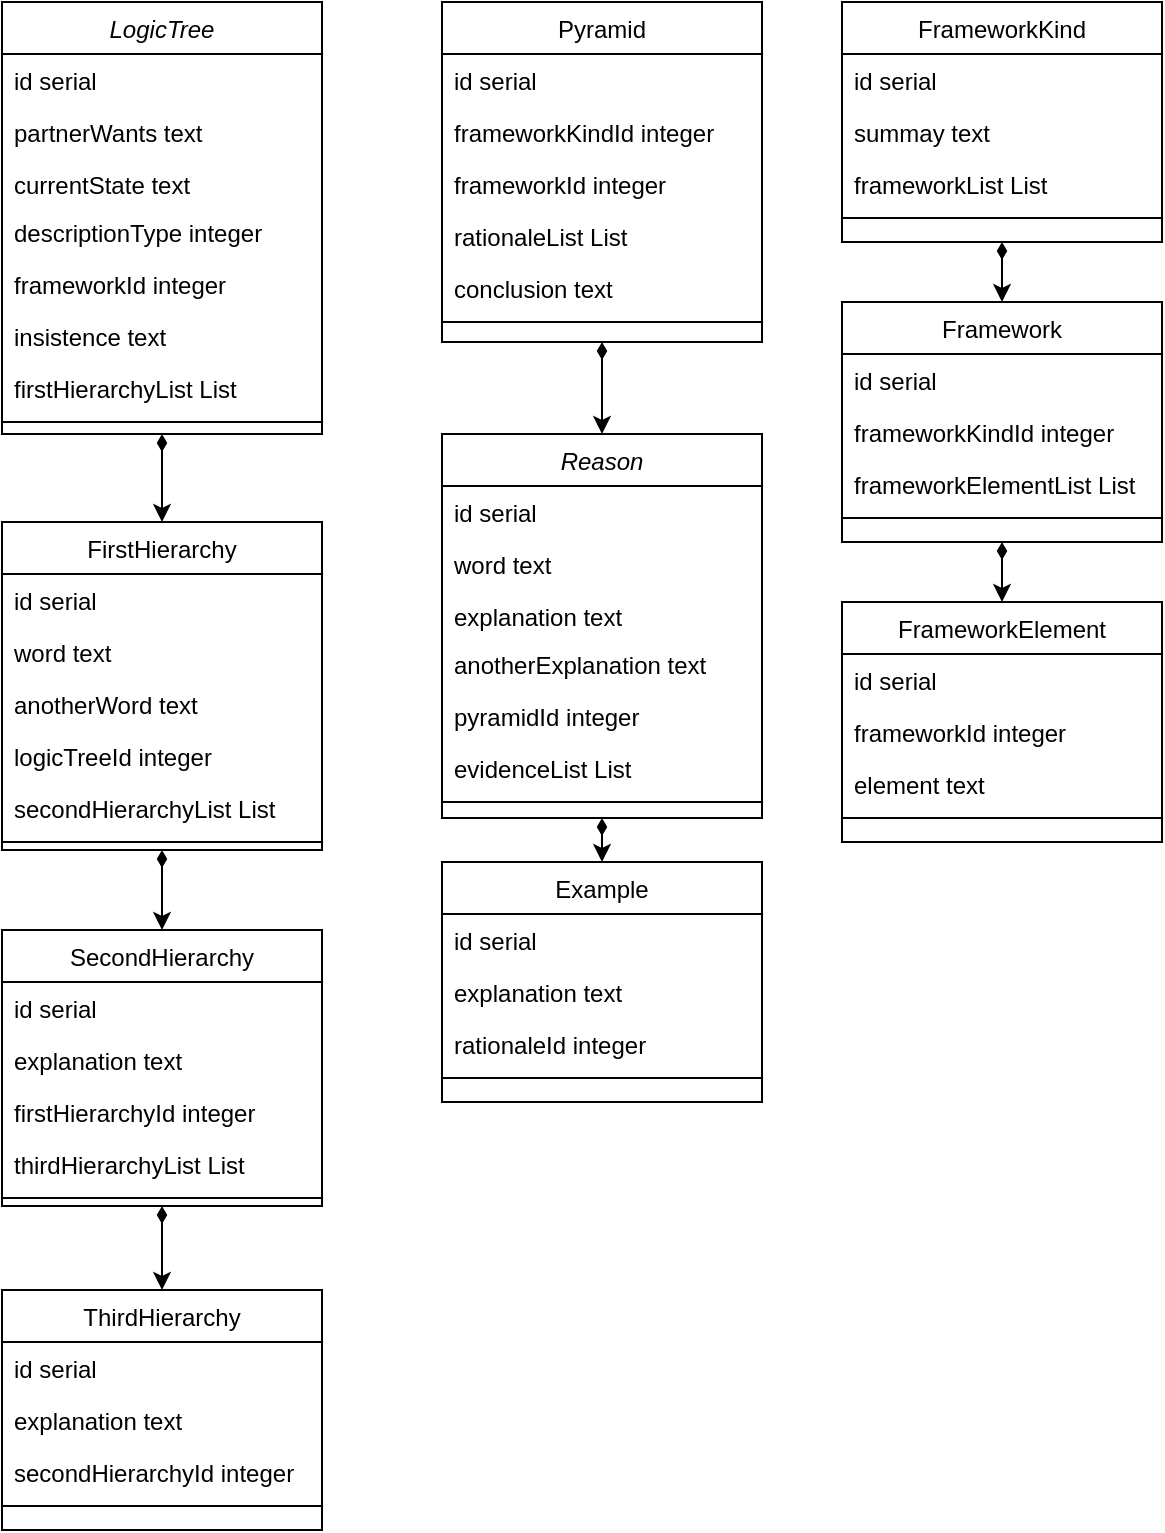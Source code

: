 <mxfile version="13.7.7" type="google"><diagram id="C5RBs43oDa-KdzZeNtuy" name="Page-1"><mxGraphModel dx="1352" dy="777" grid="1" gridSize="10" guides="1" tooltips="1" connect="1" arrows="1" fold="1" page="1" pageScale="1" pageWidth="827" pageHeight="1169" math="0" shadow="0"><root><mxCell id="WIyWlLk6GJQsqaUBKTNV-0"/><mxCell id="WIyWlLk6GJQsqaUBKTNV-1" parent="WIyWlLk6GJQsqaUBKTNV-0"/><mxCell id="zkfFHV4jXpPFQw0GAbJ--0" value="LogicTree" style="swimlane;fontStyle=2;align=center;verticalAlign=top;childLayout=stackLayout;horizontal=1;startSize=26;horizontalStack=0;resizeParent=1;resizeLast=0;collapsible=1;marginBottom=0;rounded=0;shadow=0;strokeWidth=1;" parent="WIyWlLk6GJQsqaUBKTNV-1" vertex="1"><mxGeometry x="90" y="20" width="160" height="216" as="geometry"><mxRectangle x="230" y="140" width="160" height="26" as="alternateBounds"/></mxGeometry></mxCell><mxCell id="zkfFHV4jXpPFQw0GAbJ--1" value="id serial" style="text;align=left;verticalAlign=top;spacingLeft=4;spacingRight=4;overflow=hidden;rotatable=0;points=[[0,0.5],[1,0.5]];portConstraint=eastwest;" parent="zkfFHV4jXpPFQw0GAbJ--0" vertex="1"><mxGeometry y="26" width="160" height="26" as="geometry"/></mxCell><mxCell id="zkfFHV4jXpPFQw0GAbJ--2" value="partnerWants text" style="text;align=left;verticalAlign=top;spacingLeft=4;spacingRight=4;overflow=hidden;rotatable=0;points=[[0,0.5],[1,0.5]];portConstraint=eastwest;rounded=0;shadow=0;html=0;" parent="zkfFHV4jXpPFQw0GAbJ--0" vertex="1"><mxGeometry y="52" width="160" height="26" as="geometry"/></mxCell><mxCell id="zkfFHV4jXpPFQw0GAbJ--3" value="currentState text" style="text;align=left;verticalAlign=top;spacingLeft=4;spacingRight=4;overflow=hidden;rotatable=0;points=[[0,0.5],[1,0.5]];portConstraint=eastwest;rounded=0;shadow=0;html=0;" parent="zkfFHV4jXpPFQw0GAbJ--0" vertex="1"><mxGeometry y="78" width="160" height="24" as="geometry"/></mxCell><mxCell id="84pwex2mqRWcJoHdvn3y-1" value="descriptionType integer" style="text;align=left;verticalAlign=top;spacingLeft=4;spacingRight=4;overflow=hidden;rotatable=0;points=[[0,0.5],[1,0.5]];portConstraint=eastwest;rounded=0;shadow=0;html=0;" parent="zkfFHV4jXpPFQw0GAbJ--0" vertex="1"><mxGeometry y="102" width="160" height="26" as="geometry"/></mxCell><mxCell id="84pwex2mqRWcJoHdvn3y-2" value="frameworkId integer" style="text;align=left;verticalAlign=top;spacingLeft=4;spacingRight=4;overflow=hidden;rotatable=0;points=[[0,0.5],[1,0.5]];portConstraint=eastwest;rounded=0;shadow=0;html=0;" parent="zkfFHV4jXpPFQw0GAbJ--0" vertex="1"><mxGeometry y="128" width="160" height="26" as="geometry"/></mxCell><mxCell id="84pwex2mqRWcJoHdvn3y-3" value="insistence text" style="text;align=left;verticalAlign=top;spacingLeft=4;spacingRight=4;overflow=hidden;rotatable=0;points=[[0,0.5],[1,0.5]];portConstraint=eastwest;rounded=0;shadow=0;html=0;" parent="zkfFHV4jXpPFQw0GAbJ--0" vertex="1"><mxGeometry y="154" width="160" height="26" as="geometry"/></mxCell><mxCell id="84pwex2mqRWcJoHdvn3y-27" value="firstHierarchyList List" style="text;align=left;verticalAlign=top;spacingLeft=4;spacingRight=4;overflow=hidden;rotatable=0;points=[[0,0.5],[1,0.5]];portConstraint=eastwest;rounded=0;shadow=0;html=0;" parent="zkfFHV4jXpPFQw0GAbJ--0" vertex="1"><mxGeometry y="180" width="160" height="26" as="geometry"/></mxCell><mxCell id="zkfFHV4jXpPFQw0GAbJ--4" value="" style="line;html=1;strokeWidth=1;align=left;verticalAlign=middle;spacingTop=-1;spacingLeft=3;spacingRight=3;rotatable=0;labelPosition=right;points=[];portConstraint=eastwest;" parent="zkfFHV4jXpPFQw0GAbJ--0" vertex="1"><mxGeometry y="206" width="160" height="8" as="geometry"/></mxCell><mxCell id="84pwex2mqRWcJoHdvn3y-17" value="" style="endArrow=classic;html=1;exitX=0.5;exitY=1;exitDx=0;exitDy=0;entryX=0.5;entryY=0;entryDx=0;entryDy=0;comic=0;shadow=0;rounded=1;targetPerimeterSpacing=0;startArrow=diamondThin;startFill=1;" parent="WIyWlLk6GJQsqaUBKTNV-1" source="zkfFHV4jXpPFQw0GAbJ--0" target="zkfFHV4jXpPFQw0GAbJ--6" edge="1"><mxGeometry width="50" height="50" relative="1" as="geometry"><mxPoint x="390" y="320" as="sourcePoint"/><mxPoint x="440" y="270" as="targetPoint"/></mxGeometry></mxCell><mxCell id="84pwex2mqRWcJoHdvn3y-18" value="" style="endArrow=classic;html=1;exitX=0.5;exitY=1;exitDx=0;exitDy=0;entryX=0.5;entryY=0;entryDx=0;entryDy=0;comic=0;shadow=0;rounded=1;targetPerimeterSpacing=0;startArrow=diamondThin;startFill=1;" parent="WIyWlLk6GJQsqaUBKTNV-1" source="zkfFHV4jXpPFQw0GAbJ--6" target="84pwex2mqRWcJoHdvn3y-10" edge="1"><mxGeometry width="50" height="50" relative="1" as="geometry"><mxPoint x="169.5" y="524" as="sourcePoint"/><mxPoint x="169.5" y="584" as="targetPoint"/></mxGeometry></mxCell><mxCell id="84pwex2mqRWcJoHdvn3y-26" value="" style="endArrow=classic;html=1;exitX=0.5;exitY=1;exitDx=0;exitDy=0;comic=0;shadow=0;rounded=1;targetPerimeterSpacing=0;startArrow=diamondThin;startFill=1;" parent="WIyWlLk6GJQsqaUBKTNV-1" source="84pwex2mqRWcJoHdvn3y-10" target="84pwex2mqRWcJoHdvn3y-20" edge="1"><mxGeometry width="50" height="50" relative="1" as="geometry"><mxPoint x="290" y="654" as="sourcePoint"/><mxPoint x="290" y="694" as="targetPoint"/></mxGeometry></mxCell><mxCell id="zkfFHV4jXpPFQw0GAbJ--6" value="FirstHierarchy" style="swimlane;fontStyle=0;align=center;verticalAlign=top;childLayout=stackLayout;horizontal=1;startSize=26;horizontalStack=0;resizeParent=1;resizeLast=0;collapsible=1;marginBottom=0;rounded=0;shadow=0;strokeWidth=1;" parent="WIyWlLk6GJQsqaUBKTNV-1" vertex="1"><mxGeometry x="90" y="280" width="160" height="164" as="geometry"><mxRectangle x="130" y="380" width="160" height="26" as="alternateBounds"/></mxGeometry></mxCell><mxCell id="zkfFHV4jXpPFQw0GAbJ--7" value="id serial" style="text;align=left;verticalAlign=top;spacingLeft=4;spacingRight=4;overflow=hidden;rotatable=0;points=[[0,0.5],[1,0.5]];portConstraint=eastwest;" parent="zkfFHV4jXpPFQw0GAbJ--6" vertex="1"><mxGeometry y="26" width="160" height="26" as="geometry"/></mxCell><mxCell id="zkfFHV4jXpPFQw0GAbJ--8" value="word text" style="text;align=left;verticalAlign=top;spacingLeft=4;spacingRight=4;overflow=hidden;rotatable=0;points=[[0,0.5],[1,0.5]];portConstraint=eastwest;rounded=0;shadow=0;html=0;" parent="zkfFHV4jXpPFQw0GAbJ--6" vertex="1"><mxGeometry y="52" width="160" height="26" as="geometry"/></mxCell><mxCell id="84pwex2mqRWcJoHdvn3y-7" value="anotherWord text" style="text;align=left;verticalAlign=top;spacingLeft=4;spacingRight=4;overflow=hidden;rotatable=0;points=[[0,0.5],[1,0.5]];portConstraint=eastwest;rounded=0;shadow=0;html=0;" parent="zkfFHV4jXpPFQw0GAbJ--6" vertex="1"><mxGeometry y="78" width="160" height="26" as="geometry"/></mxCell><mxCell id="84pwex2mqRWcJoHdvn3y-8" value="logicTreeId integer" style="text;align=left;verticalAlign=top;spacingLeft=4;spacingRight=4;overflow=hidden;rotatable=0;points=[[0,0.5],[1,0.5]];portConstraint=eastwest;rounded=0;shadow=0;html=0;" parent="zkfFHV4jXpPFQw0GAbJ--6" vertex="1"><mxGeometry y="104" width="160" height="26" as="geometry"/></mxCell><mxCell id="84pwex2mqRWcJoHdvn3y-9" value="secondHierarchyList List" style="text;align=left;verticalAlign=top;spacingLeft=4;spacingRight=4;overflow=hidden;rotatable=0;points=[[0,0.5],[1,0.5]];portConstraint=eastwest;rounded=0;shadow=0;html=0;" parent="zkfFHV4jXpPFQw0GAbJ--6" vertex="1"><mxGeometry y="130" width="160" height="26" as="geometry"/></mxCell><mxCell id="zkfFHV4jXpPFQw0GAbJ--9" value="" style="line;html=1;strokeWidth=1;align=left;verticalAlign=middle;spacingTop=-1;spacingLeft=3;spacingRight=3;rotatable=0;labelPosition=right;points=[];portConstraint=eastwest;" parent="zkfFHV4jXpPFQw0GAbJ--6" vertex="1"><mxGeometry y="156" width="160" height="8" as="geometry"/></mxCell><mxCell id="84pwex2mqRWcJoHdvn3y-10" value="SecondHierarchy" style="swimlane;fontStyle=0;align=center;verticalAlign=top;childLayout=stackLayout;horizontal=1;startSize=26;horizontalStack=0;resizeParent=1;resizeLast=0;collapsible=1;marginBottom=0;rounded=0;shadow=0;strokeWidth=1;" parent="WIyWlLk6GJQsqaUBKTNV-1" vertex="1"><mxGeometry x="90" y="484" width="160" height="138" as="geometry"><mxRectangle x="130" y="380" width="160" height="26" as="alternateBounds"/></mxGeometry></mxCell><mxCell id="84pwex2mqRWcJoHdvn3y-11" value="id serial" style="text;align=left;verticalAlign=top;spacingLeft=4;spacingRight=4;overflow=hidden;rotatable=0;points=[[0,0.5],[1,0.5]];portConstraint=eastwest;" parent="84pwex2mqRWcJoHdvn3y-10" vertex="1"><mxGeometry y="26" width="160" height="26" as="geometry"/></mxCell><mxCell id="84pwex2mqRWcJoHdvn3y-12" value="explanation text" style="text;align=left;verticalAlign=top;spacingLeft=4;spacingRight=4;overflow=hidden;rotatable=0;points=[[0,0.5],[1,0.5]];portConstraint=eastwest;rounded=0;shadow=0;html=0;" parent="84pwex2mqRWcJoHdvn3y-10" vertex="1"><mxGeometry y="52" width="160" height="26" as="geometry"/></mxCell><mxCell id="84pwex2mqRWcJoHdvn3y-19" value="firstHierarchyId integer" style="text;align=left;verticalAlign=top;spacingLeft=4;spacingRight=4;overflow=hidden;rotatable=0;points=[[0,0.5],[1,0.5]];portConstraint=eastwest;rounded=0;shadow=0;html=0;" parent="84pwex2mqRWcJoHdvn3y-10" vertex="1"><mxGeometry y="78" width="160" height="26" as="geometry"/></mxCell><mxCell id="84pwex2mqRWcJoHdvn3y-15" value="thirdHierarchyList List" style="text;align=left;verticalAlign=top;spacingLeft=4;spacingRight=4;overflow=hidden;rotatable=0;points=[[0,0.5],[1,0.5]];portConstraint=eastwest;rounded=0;shadow=0;html=0;" parent="84pwex2mqRWcJoHdvn3y-10" vertex="1"><mxGeometry y="104" width="160" height="26" as="geometry"/></mxCell><mxCell id="84pwex2mqRWcJoHdvn3y-16" value="" style="line;html=1;strokeWidth=1;align=left;verticalAlign=middle;spacingTop=-1;spacingLeft=3;spacingRight=3;rotatable=0;labelPosition=right;points=[];portConstraint=eastwest;" parent="84pwex2mqRWcJoHdvn3y-10" vertex="1"><mxGeometry y="130" width="160" height="8" as="geometry"/></mxCell><mxCell id="84pwex2mqRWcJoHdvn3y-20" value="ThirdHierarchy" style="swimlane;fontStyle=0;align=center;verticalAlign=top;childLayout=stackLayout;horizontal=1;startSize=26;horizontalStack=0;resizeParent=1;resizeLast=0;collapsible=1;marginBottom=0;rounded=0;shadow=0;strokeWidth=1;" parent="WIyWlLk6GJQsqaUBKTNV-1" vertex="1"><mxGeometry x="90" y="664" width="160" height="120" as="geometry"><mxRectangle x="130" y="380" width="160" height="26" as="alternateBounds"/></mxGeometry></mxCell><mxCell id="84pwex2mqRWcJoHdvn3y-21" value="id serial" style="text;align=left;verticalAlign=top;spacingLeft=4;spacingRight=4;overflow=hidden;rotatable=0;points=[[0,0.5],[1,0.5]];portConstraint=eastwest;" parent="84pwex2mqRWcJoHdvn3y-20" vertex="1"><mxGeometry y="26" width="160" height="26" as="geometry"/></mxCell><mxCell id="84pwex2mqRWcJoHdvn3y-22" value="explanation text" style="text;align=left;verticalAlign=top;spacingLeft=4;spacingRight=4;overflow=hidden;rotatable=0;points=[[0,0.5],[1,0.5]];portConstraint=eastwest;rounded=0;shadow=0;html=0;" parent="84pwex2mqRWcJoHdvn3y-20" vertex="1"><mxGeometry y="52" width="160" height="26" as="geometry"/></mxCell><mxCell id="84pwex2mqRWcJoHdvn3y-23" value="secondHierarchyId integer" style="text;align=left;verticalAlign=top;spacingLeft=4;spacingRight=4;overflow=hidden;rotatable=0;points=[[0,0.5],[1,0.5]];portConstraint=eastwest;rounded=0;shadow=0;html=0;" parent="84pwex2mqRWcJoHdvn3y-20" vertex="1"><mxGeometry y="78" width="160" height="26" as="geometry"/></mxCell><mxCell id="84pwex2mqRWcJoHdvn3y-25" value="" style="line;html=1;strokeWidth=1;align=left;verticalAlign=middle;spacingTop=-1;spacingLeft=3;spacingRight=3;rotatable=0;labelPosition=right;points=[];portConstraint=eastwest;" parent="84pwex2mqRWcJoHdvn3y-20" vertex="1"><mxGeometry y="104" width="160" height="8" as="geometry"/></mxCell><mxCell id="84pwex2mqRWcJoHdvn3y-31" value="" style="endArrow=classic;html=1;entryX=0.5;entryY=0;entryDx=0;entryDy=0;comic=0;shadow=0;rounded=1;targetPerimeterSpacing=0;startArrow=diamondThin;startFill=1;exitX=0.5;exitY=1;exitDx=0;exitDy=0;" parent="WIyWlLk6GJQsqaUBKTNV-1" source="zkfFHV4jXpPFQw0GAbJ--17" target="syWoOgcoAE6cv8U7C8VF-4" edge="1"><mxGeometry width="50" height="50" relative="1" as="geometry"><mxPoint x="390" y="240" as="sourcePoint"/><mxPoint x="390" y="240" as="targetPoint"/></mxGeometry></mxCell><mxCell id="84pwex2mqRWcJoHdvn3y-37" value="" style="endArrow=classic;html=1;entryX=0.5;entryY=0;entryDx=0;entryDy=0;comic=0;shadow=0;rounded=1;targetPerimeterSpacing=0;startArrow=diamondThin;startFill=1;exitX=0.5;exitY=1;exitDx=0;exitDy=0;" parent="WIyWlLk6GJQsqaUBKTNV-1" target="84pwex2mqRWcJoHdvn3y-32" edge="1" source="syWoOgcoAE6cv8U7C8VF-4"><mxGeometry width="50" height="50" relative="1" as="geometry"><mxPoint x="390" y="400" as="sourcePoint"/><mxPoint x="400" y="250" as="targetPoint"/></mxGeometry></mxCell><mxCell id="43_h8yL-fa99ielR-tPX-22" value="" style="endArrow=classic;html=1;comic=0;shadow=0;rounded=1;targetPerimeterSpacing=0;startArrow=diamondThin;startFill=1;exitX=0.5;exitY=1;exitDx=0;exitDy=0;entryX=0.5;entryY=0;entryDx=0;entryDy=0;" parent="WIyWlLk6GJQsqaUBKTNV-1" source="43_h8yL-fa99ielR-tPX-6" target="43_h8yL-fa99ielR-tPX-15" edge="1"><mxGeometry width="50" height="50" relative="1" as="geometry"><mxPoint x="600" y="150" as="sourcePoint"/><mxPoint x="600" y="180" as="targetPoint"/></mxGeometry></mxCell><mxCell id="zkfFHV4jXpPFQw0GAbJ--17" value="Pyramid" style="swimlane;fontStyle=0;align=center;verticalAlign=top;childLayout=stackLayout;horizontal=1;startSize=26;horizontalStack=0;resizeParent=1;resizeLast=0;collapsible=1;marginBottom=0;rounded=0;shadow=0;strokeWidth=1;" parent="WIyWlLk6GJQsqaUBKTNV-1" vertex="1"><mxGeometry x="310" y="20" width="160" height="170" as="geometry"><mxRectangle x="550" y="140" width="160" height="26" as="alternateBounds"/></mxGeometry></mxCell><mxCell id="zkfFHV4jXpPFQw0GAbJ--18" value="id serial" style="text;align=left;verticalAlign=top;spacingLeft=4;spacingRight=4;overflow=hidden;rotatable=0;points=[[0,0.5],[1,0.5]];portConstraint=eastwest;" parent="zkfFHV4jXpPFQw0GAbJ--17" vertex="1"><mxGeometry y="26" width="160" height="26" as="geometry"/></mxCell><mxCell id="zkfFHV4jXpPFQw0GAbJ--19" value="frameworkKindId integer" style="text;align=left;verticalAlign=top;spacingLeft=4;spacingRight=4;overflow=hidden;rotatable=0;points=[[0,0.5],[1,0.5]];portConstraint=eastwest;rounded=0;shadow=0;html=0;" parent="zkfFHV4jXpPFQw0GAbJ--17" vertex="1"><mxGeometry y="52" width="160" height="26" as="geometry"/></mxCell><mxCell id="zkfFHV4jXpPFQw0GAbJ--20" value="frameworkId integer" style="text;align=left;verticalAlign=top;spacingLeft=4;spacingRight=4;overflow=hidden;rotatable=0;points=[[0,0.5],[1,0.5]];portConstraint=eastwest;rounded=0;shadow=0;html=0;" parent="zkfFHV4jXpPFQw0GAbJ--17" vertex="1"><mxGeometry y="78" width="160" height="26" as="geometry"/></mxCell><mxCell id="zkfFHV4jXpPFQw0GAbJ--21" value="rationaleList List" style="text;align=left;verticalAlign=top;spacingLeft=4;spacingRight=4;overflow=hidden;rotatable=0;points=[[0,0.5],[1,0.5]];portConstraint=eastwest;rounded=0;shadow=0;html=0;" parent="zkfFHV4jXpPFQw0GAbJ--17" vertex="1"><mxGeometry y="104" width="160" height="26" as="geometry"/></mxCell><mxCell id="zkfFHV4jXpPFQw0GAbJ--22" value="conclusion text" style="text;align=left;verticalAlign=top;spacingLeft=4;spacingRight=4;overflow=hidden;rotatable=0;points=[[0,0.5],[1,0.5]];portConstraint=eastwest;rounded=0;shadow=0;html=0;" parent="zkfFHV4jXpPFQw0GAbJ--17" vertex="1"><mxGeometry y="130" width="160" height="26" as="geometry"/></mxCell><mxCell id="zkfFHV4jXpPFQw0GAbJ--23" value="" style="line;html=1;strokeWidth=1;align=left;verticalAlign=middle;spacingTop=-1;spacingLeft=3;spacingRight=3;rotatable=0;labelPosition=right;points=[];portConstraint=eastwest;" parent="zkfFHV4jXpPFQw0GAbJ--17" vertex="1"><mxGeometry y="156" width="160" height="8" as="geometry"/></mxCell><mxCell id="43_h8yL-fa99ielR-tPX-1" value="FrameworkKind" style="swimlane;fontStyle=0;align=center;verticalAlign=top;childLayout=stackLayout;horizontal=1;startSize=26;horizontalStack=0;resizeParent=1;resizeLast=0;collapsible=1;marginBottom=0;rounded=0;shadow=0;strokeWidth=1;" parent="WIyWlLk6GJQsqaUBKTNV-1" vertex="1"><mxGeometry x="510" y="20" width="160" height="120" as="geometry"><mxRectangle x="130" y="380" width="160" height="26" as="alternateBounds"/></mxGeometry></mxCell><mxCell id="43_h8yL-fa99ielR-tPX-2" value="id serial" style="text;align=left;verticalAlign=top;spacingLeft=4;spacingRight=4;overflow=hidden;rotatable=0;points=[[0,0.5],[1,0.5]];portConstraint=eastwest;" parent="43_h8yL-fa99ielR-tPX-1" vertex="1"><mxGeometry y="26" width="160" height="26" as="geometry"/></mxCell><mxCell id="43_h8yL-fa99ielR-tPX-3" value="summay text" style="text;align=left;verticalAlign=top;spacingLeft=4;spacingRight=4;overflow=hidden;rotatable=0;points=[[0,0.5],[1,0.5]];portConstraint=eastwest;rounded=0;shadow=0;html=0;" parent="43_h8yL-fa99ielR-tPX-1" vertex="1"><mxGeometry y="52" width="160" height="26" as="geometry"/></mxCell><mxCell id="43_h8yL-fa99ielR-tPX-4" value="frameworkList List" style="text;align=left;verticalAlign=top;spacingLeft=4;spacingRight=4;overflow=hidden;rotatable=0;points=[[0,0.5],[1,0.5]];portConstraint=eastwest;rounded=0;shadow=0;html=0;" parent="43_h8yL-fa99ielR-tPX-1" vertex="1"><mxGeometry y="78" width="160" height="26" as="geometry"/></mxCell><mxCell id="43_h8yL-fa99ielR-tPX-5" value="" style="line;html=1;strokeWidth=1;align=left;verticalAlign=middle;spacingTop=-1;spacingLeft=3;spacingRight=3;rotatable=0;labelPosition=right;points=[];portConstraint=eastwest;" parent="43_h8yL-fa99ielR-tPX-1" vertex="1"><mxGeometry y="104" width="160" height="8" as="geometry"/></mxCell><mxCell id="43_h8yL-fa99ielR-tPX-6" value="Framework" style="swimlane;fontStyle=0;align=center;verticalAlign=top;childLayout=stackLayout;horizontal=1;startSize=26;horizontalStack=0;resizeParent=1;resizeLast=0;collapsible=1;marginBottom=0;rounded=0;shadow=0;strokeWidth=1;" parent="WIyWlLk6GJQsqaUBKTNV-1" vertex="1"><mxGeometry x="510" y="170" width="160" height="120" as="geometry"><mxRectangle x="130" y="380" width="160" height="26" as="alternateBounds"/></mxGeometry></mxCell><mxCell id="43_h8yL-fa99ielR-tPX-20" value="" style="endArrow=classic;html=1;comic=0;shadow=0;rounded=1;targetPerimeterSpacing=0;startArrow=diamondThin;startFill=1;exitX=0.5;exitY=1;exitDx=0;exitDy=0;" parent="43_h8yL-fa99ielR-tPX-6" source="43_h8yL-fa99ielR-tPX-1" edge="1"><mxGeometry width="50" height="50" relative="1" as="geometry"><mxPoint x="79.5" y="-10" as="sourcePoint"/><mxPoint x="80" as="targetPoint"/></mxGeometry></mxCell><mxCell id="43_h8yL-fa99ielR-tPX-7" value="id serial" style="text;align=left;verticalAlign=top;spacingLeft=4;spacingRight=4;overflow=hidden;rotatable=0;points=[[0,0.5],[1,0.5]];portConstraint=eastwest;" parent="43_h8yL-fa99ielR-tPX-6" vertex="1"><mxGeometry y="26" width="160" height="26" as="geometry"/></mxCell><mxCell id="43_h8yL-fa99ielR-tPX-8" value="frameworkKindId integer" style="text;align=left;verticalAlign=top;spacingLeft=4;spacingRight=4;overflow=hidden;rotatable=0;points=[[0,0.5],[1,0.5]];portConstraint=eastwest;rounded=0;shadow=0;html=0;" parent="43_h8yL-fa99ielR-tPX-6" vertex="1"><mxGeometry y="52" width="160" height="26" as="geometry"/></mxCell><mxCell id="43_h8yL-fa99ielR-tPX-9" value="frameworkElementList List" style="text;align=left;verticalAlign=top;spacingLeft=4;spacingRight=4;overflow=hidden;rotatable=0;points=[[0,0.5],[1,0.5]];portConstraint=eastwest;rounded=0;shadow=0;html=0;" parent="43_h8yL-fa99ielR-tPX-6" vertex="1"><mxGeometry y="78" width="160" height="26" as="geometry"/></mxCell><mxCell id="43_h8yL-fa99ielR-tPX-10" value="" style="line;html=1;strokeWidth=1;align=left;verticalAlign=middle;spacingTop=-1;spacingLeft=3;spacingRight=3;rotatable=0;labelPosition=right;points=[];portConstraint=eastwest;" parent="43_h8yL-fa99ielR-tPX-6" vertex="1"><mxGeometry y="104" width="160" height="8" as="geometry"/></mxCell><mxCell id="43_h8yL-fa99ielR-tPX-15" value="FrameworkElement" style="swimlane;fontStyle=0;align=center;verticalAlign=top;childLayout=stackLayout;horizontal=1;startSize=26;horizontalStack=0;resizeParent=1;resizeLast=0;collapsible=1;marginBottom=0;rounded=0;shadow=0;strokeWidth=1;" parent="WIyWlLk6GJQsqaUBKTNV-1" vertex="1"><mxGeometry x="510" y="320" width="160" height="120" as="geometry"><mxRectangle x="130" y="380" width="160" height="26" as="alternateBounds"/></mxGeometry></mxCell><mxCell id="43_h8yL-fa99ielR-tPX-16" value="id serial" style="text;align=left;verticalAlign=top;spacingLeft=4;spacingRight=4;overflow=hidden;rotatable=0;points=[[0,0.5],[1,0.5]];portConstraint=eastwest;" parent="43_h8yL-fa99ielR-tPX-15" vertex="1"><mxGeometry y="26" width="160" height="26" as="geometry"/></mxCell><mxCell id="43_h8yL-fa99ielR-tPX-17" value="frameworkId integer" style="text;align=left;verticalAlign=top;spacingLeft=4;spacingRight=4;overflow=hidden;rotatable=0;points=[[0,0.5],[1,0.5]];portConstraint=eastwest;rounded=0;shadow=0;html=0;" parent="43_h8yL-fa99ielR-tPX-15" vertex="1"><mxGeometry y="52" width="160" height="26" as="geometry"/></mxCell><mxCell id="43_h8yL-fa99ielR-tPX-18" value="element text" style="text;align=left;verticalAlign=top;spacingLeft=4;spacingRight=4;overflow=hidden;rotatable=0;points=[[0,0.5],[1,0.5]];portConstraint=eastwest;rounded=0;shadow=0;html=0;" parent="43_h8yL-fa99ielR-tPX-15" vertex="1"><mxGeometry y="78" width="160" height="26" as="geometry"/></mxCell><mxCell id="43_h8yL-fa99ielR-tPX-19" value="" style="line;html=1;strokeWidth=1;align=left;verticalAlign=middle;spacingTop=-1;spacingLeft=3;spacingRight=3;rotatable=0;labelPosition=right;points=[];portConstraint=eastwest;" parent="43_h8yL-fa99ielR-tPX-15" vertex="1"><mxGeometry y="104" width="160" height="8" as="geometry"/></mxCell><mxCell id="syWoOgcoAE6cv8U7C8VF-4" value="Reason" style="swimlane;fontStyle=2;align=center;verticalAlign=top;childLayout=stackLayout;horizontal=1;startSize=26;horizontalStack=0;resizeParent=1;resizeLast=0;collapsible=1;marginBottom=0;rounded=0;shadow=0;strokeWidth=1;" vertex="1" parent="WIyWlLk6GJQsqaUBKTNV-1"><mxGeometry x="310" y="236" width="160" height="192" as="geometry"><mxRectangle x="230" y="140" width="160" height="26" as="alternateBounds"/></mxGeometry></mxCell><mxCell id="syWoOgcoAE6cv8U7C8VF-5" value="id serial" style="text;align=left;verticalAlign=top;spacingLeft=4;spacingRight=4;overflow=hidden;rotatable=0;points=[[0,0.5],[1,0.5]];portConstraint=eastwest;" vertex="1" parent="syWoOgcoAE6cv8U7C8VF-4"><mxGeometry y="26" width="160" height="26" as="geometry"/></mxCell><mxCell id="syWoOgcoAE6cv8U7C8VF-6" value="word text" style="text;align=left;verticalAlign=top;spacingLeft=4;spacingRight=4;overflow=hidden;rotatable=0;points=[[0,0.5],[1,0.5]];portConstraint=eastwest;rounded=0;shadow=0;html=0;" vertex="1" parent="syWoOgcoAE6cv8U7C8VF-4"><mxGeometry y="52" width="160" height="26" as="geometry"/></mxCell><mxCell id="syWoOgcoAE6cv8U7C8VF-7" value="explanation text" style="text;align=left;verticalAlign=top;spacingLeft=4;spacingRight=4;overflow=hidden;rotatable=0;points=[[0,0.5],[1,0.5]];portConstraint=eastwest;rounded=0;shadow=0;html=0;" vertex="1" parent="syWoOgcoAE6cv8U7C8VF-4"><mxGeometry y="78" width="160" height="24" as="geometry"/></mxCell><mxCell id="syWoOgcoAE6cv8U7C8VF-8" value="anotherExplanation text" style="text;align=left;verticalAlign=top;spacingLeft=4;spacingRight=4;overflow=hidden;rotatable=0;points=[[0,0.5],[1,0.5]];portConstraint=eastwest;rounded=0;shadow=0;html=0;" vertex="1" parent="syWoOgcoAE6cv8U7C8VF-4"><mxGeometry y="102" width="160" height="26" as="geometry"/></mxCell><mxCell id="syWoOgcoAE6cv8U7C8VF-9" value="pyramidId integer" style="text;align=left;verticalAlign=top;spacingLeft=4;spacingRight=4;overflow=hidden;rotatable=0;points=[[0,0.5],[1,0.5]];portConstraint=eastwest;rounded=0;shadow=0;html=0;" vertex="1" parent="syWoOgcoAE6cv8U7C8VF-4"><mxGeometry y="128" width="160" height="26" as="geometry"/></mxCell><mxCell id="syWoOgcoAE6cv8U7C8VF-10" value="evidenceList List" style="text;align=left;verticalAlign=top;spacingLeft=4;spacingRight=4;overflow=hidden;rotatable=0;points=[[0,0.5],[1,0.5]];portConstraint=eastwest;rounded=0;shadow=0;html=0;" vertex="1" parent="syWoOgcoAE6cv8U7C8VF-4"><mxGeometry y="154" width="160" height="26" as="geometry"/></mxCell><mxCell id="syWoOgcoAE6cv8U7C8VF-12" value="" style="line;html=1;strokeWidth=1;align=left;verticalAlign=middle;spacingTop=-1;spacingLeft=3;spacingRight=3;rotatable=0;labelPosition=right;points=[];portConstraint=eastwest;" vertex="1" parent="syWoOgcoAE6cv8U7C8VF-4"><mxGeometry y="180" width="160" height="8" as="geometry"/></mxCell><mxCell id="84pwex2mqRWcJoHdvn3y-32" value="Example" style="swimlane;fontStyle=0;align=center;verticalAlign=top;childLayout=stackLayout;horizontal=1;startSize=26;horizontalStack=0;resizeParent=1;resizeLast=0;collapsible=1;marginBottom=0;rounded=0;shadow=0;strokeWidth=1;" parent="WIyWlLk6GJQsqaUBKTNV-1" vertex="1"><mxGeometry x="310" y="450" width="160" height="120" as="geometry"><mxRectangle x="130" y="380" width="160" height="26" as="alternateBounds"/></mxGeometry></mxCell><mxCell id="84pwex2mqRWcJoHdvn3y-33" value="id serial" style="text;align=left;verticalAlign=top;spacingLeft=4;spacingRight=4;overflow=hidden;rotatable=0;points=[[0,0.5],[1,0.5]];portConstraint=eastwest;" parent="84pwex2mqRWcJoHdvn3y-32" vertex="1"><mxGeometry y="26" width="160" height="26" as="geometry"/></mxCell><mxCell id="84pwex2mqRWcJoHdvn3y-34" value="explanation text" style="text;align=left;verticalAlign=top;spacingLeft=4;spacingRight=4;overflow=hidden;rotatable=0;points=[[0,0.5],[1,0.5]];portConstraint=eastwest;rounded=0;shadow=0;html=0;" parent="84pwex2mqRWcJoHdvn3y-32" vertex="1"><mxGeometry y="52" width="160" height="26" as="geometry"/></mxCell><mxCell id="84pwex2mqRWcJoHdvn3y-35" value="rationaleId integer" style="text;align=left;verticalAlign=top;spacingLeft=4;spacingRight=4;overflow=hidden;rotatable=0;points=[[0,0.5],[1,0.5]];portConstraint=eastwest;rounded=0;shadow=0;html=0;" parent="84pwex2mqRWcJoHdvn3y-32" vertex="1"><mxGeometry y="78" width="160" height="26" as="geometry"/></mxCell><mxCell id="84pwex2mqRWcJoHdvn3y-36" value="" style="line;html=1;strokeWidth=1;align=left;verticalAlign=middle;spacingTop=-1;spacingLeft=3;spacingRight=3;rotatable=0;labelPosition=right;points=[];portConstraint=eastwest;" parent="84pwex2mqRWcJoHdvn3y-32" vertex="1"><mxGeometry y="104" width="160" height="8" as="geometry"/></mxCell></root></mxGraphModel></diagram></mxfile>